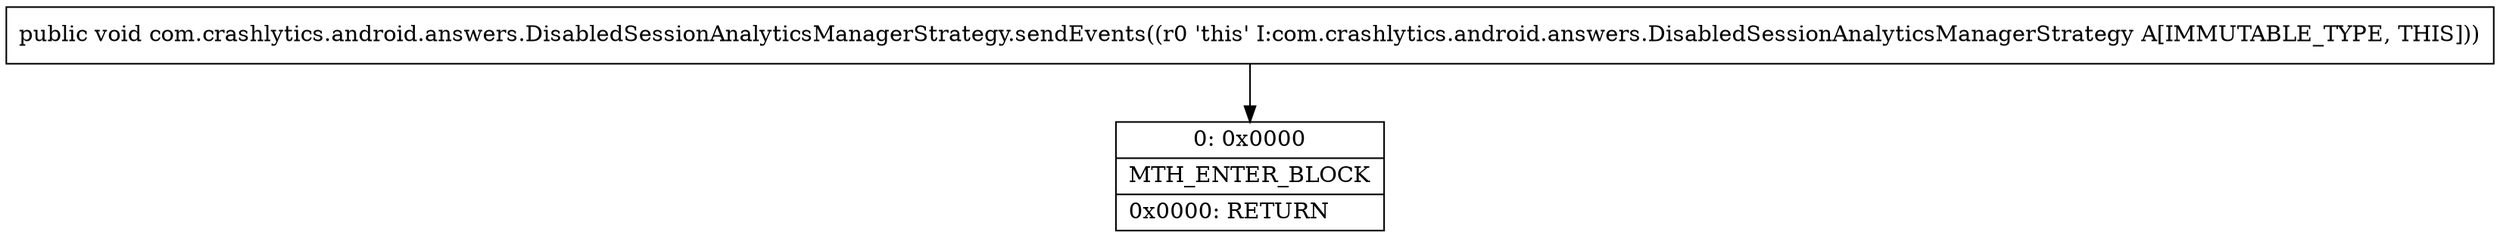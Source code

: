 digraph "CFG forcom.crashlytics.android.answers.DisabledSessionAnalyticsManagerStrategy.sendEvents()V" {
Node_0 [shape=record,label="{0\:\ 0x0000|MTH_ENTER_BLOCK\l|0x0000: RETURN   \l}"];
MethodNode[shape=record,label="{public void com.crashlytics.android.answers.DisabledSessionAnalyticsManagerStrategy.sendEvents((r0 'this' I:com.crashlytics.android.answers.DisabledSessionAnalyticsManagerStrategy A[IMMUTABLE_TYPE, THIS])) }"];
MethodNode -> Node_0;
}

